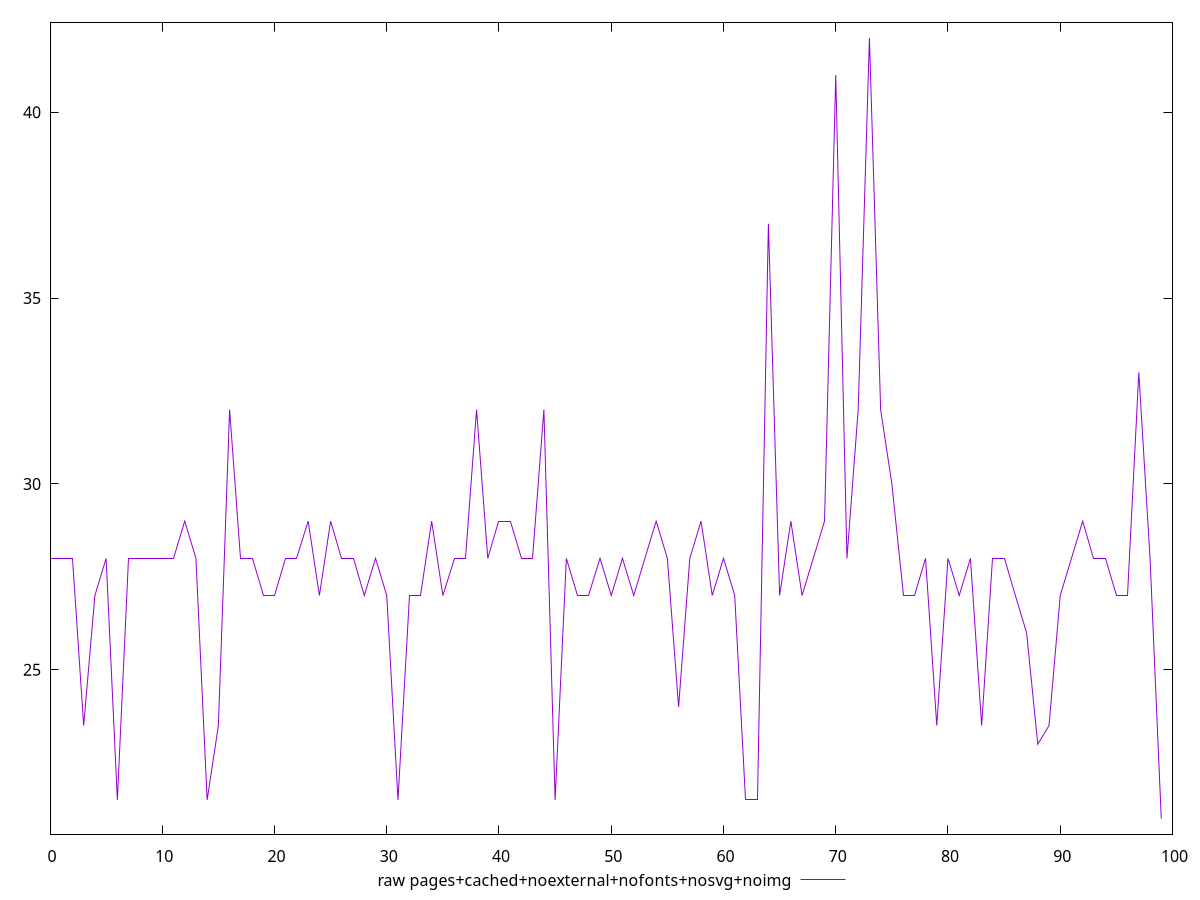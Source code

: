 $_rawPagesCachedNoexternalNofontsNosvgNoimg <<EOF
28
28
28
23.5
27
28
21.5
28
28
28
28
28
29
28
21.5
23.5
32
28
28
27
27
28
28
29
27
29
28
28
27
28
27
21.5
27
27
29
27
28
28
32
28
29
29
28
28
32
21.5
28
27
27
28
27
28
27
28
29
28
24
28
29
27
28
27
21.5
21.5
37
27
29
27
28
29
41
28
32
42
32
30
27
27
28
23.5
28
27
28
23.5
28
28
27
26
23
23.5
27
28
29
28
28
27
27
33
28
21
EOF
set key outside below
set terminal pngcairo
set output "report_00006_2020-11-02T20-21-41.718Z/max-potential-fid/pages+cached+noexternal+nofonts+nosvg+noimg//raw.png"
set yrange [20.58:42.42]
plot $_rawPagesCachedNoexternalNofontsNosvgNoimg title "raw pages+cached+noexternal+nofonts+nosvg+noimg" with line ,